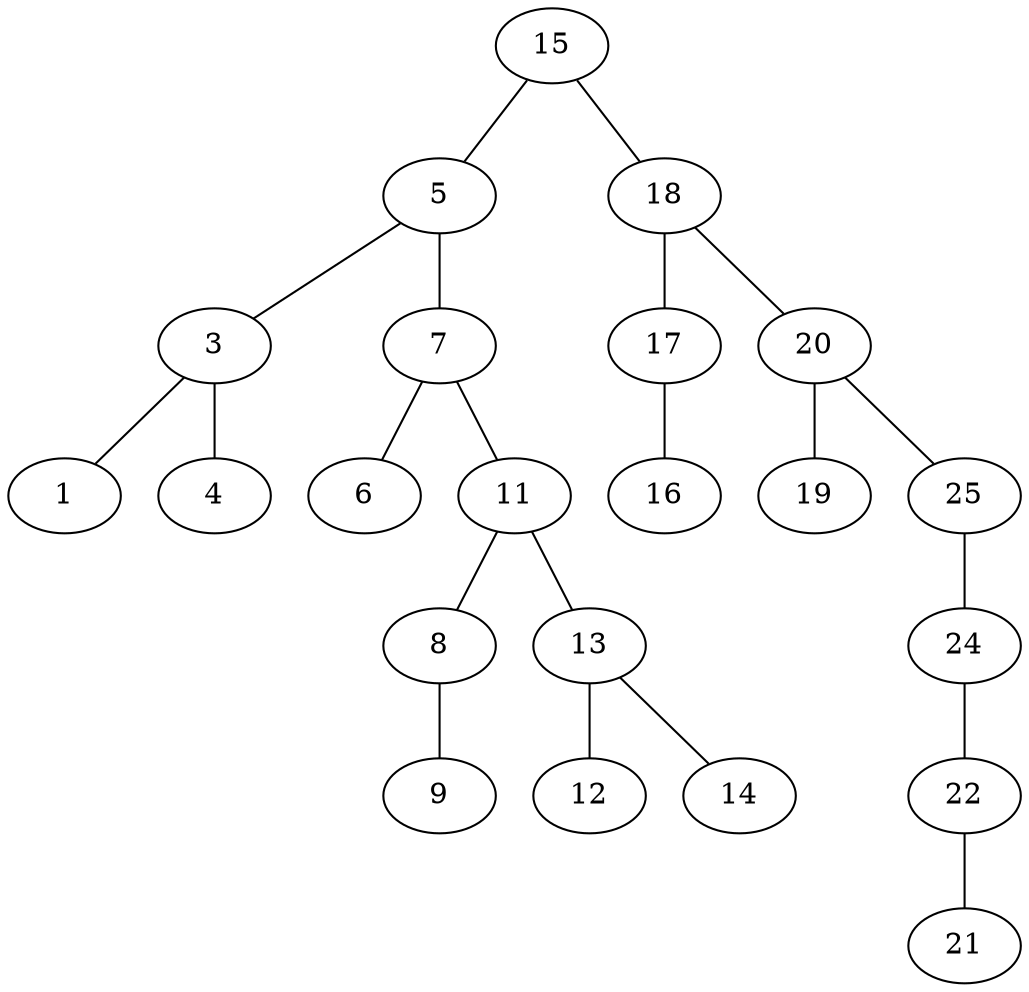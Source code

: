 graph tree{
	15--5;
	15--18;
	5--3;
	5--7;
	3--1;
	3--4;
	7--6;
	7--11;
	11--8;
	11--13;
	8--9;
	13--12;
	13--14;
	18--17;
	18--20;
	17--16;
	20--19;
	20--25;
	25--24;
	24--22;
	22--21;
}